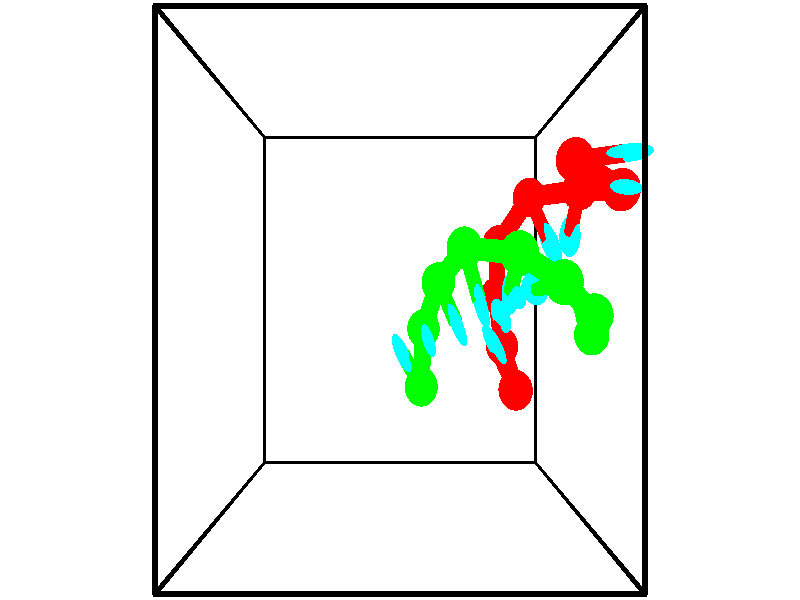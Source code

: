 // switches for output
#declare DRAW_BASES = 1; // possible values are 0, 1; only relevant for DNA ribbons
#declare DRAW_BASES_TYPE = 3; // possible values are 1, 2, 3; only relevant for DNA ribbons
#declare DRAW_FOG = 0; // set to 1 to enable fog

#include "colors.inc"

#include "transforms.inc"
background { rgb <1, 1, 1>}

#default {
   normal{
       ripples 0.25
       frequency 0.20
       turbulence 0.2
       lambda 5
   }
	finish {
		phong 0.1
		phong_size 40.
	}
}

// original window dimensions: 1024x640


// camera settings

camera {
	sky <-0, 1, 0>
	up <-0, 1, 0>
	right 1.6 * <1, 0, 0>
	location <2.5, 2.5, 11.1562>
	look_at <2.5, 2.5, 2.5>
	direction <0, 0, -8.6562>
	angle 67.0682
}


# declare cpy_camera_pos = <2.5, 2.5, 11.1562>;
# if (DRAW_FOG = 1)
fog {
	fog_type 2
	up vnormalize(cpy_camera_pos)
	color rgbt<1,1,1,0.3>
	distance 1e-5
	fog_alt 3e-3
	fog_offset 4
}
# end


// LIGHTS

# declare lum = 6;
global_settings {
	ambient_light rgb lum * <0.05, 0.05, 0.05>
	max_trace_level 15
}# declare cpy_direct_light_amount = 0.25;
light_source
{	1000 * <-1, -1, 1>,
	rgb lum * cpy_direct_light_amount
	parallel
}

light_source
{	1000 * <1, 1, -1>,
	rgb lum * cpy_direct_light_amount
	parallel
}

// strand 0

// nucleotide -1

// particle -1
sphere {
	<4.863170, 4.079506, 3.001975> 0.250000
	pigment { color rgbt <1,0,0,0> }
	no_shadow
}
cylinder {
	<5.194138, 4.078964, 3.226608>,  <5.392718, 4.078640, 3.361388>, 0.100000
	pigment { color rgbt <1,0,0,0> }
	no_shadow
}
cylinder {
	<5.194138, 4.078964, 3.226608>,  <4.863170, 4.079506, 3.001975>, 0.100000
	pigment { color rgbt <1,0,0,0> }
	no_shadow
}

// particle -1
sphere {
	<5.194138, 4.078964, 3.226608> 0.100000
	pigment { color rgbt <1,0,0,0> }
	no_shadow
}
sphere {
	0, 1
	scale<0.080000,0.200000,0.300000>
	matrix <-0.060357, -0.994419, 0.086531,
		0.558331, -0.105493, -0.822884,
		0.827420, -0.001354, 0.561582,
		5.442364, 4.078558, 3.395083>
	pigment { color rgbt <0,1,1,0> }
	no_shadow
}
cylinder {
	<5.584139, 3.778864, 2.755537>,  <4.863170, 4.079506, 3.001975>, 0.130000
	pigment { color rgbt <1,0,0,0> }
	no_shadow
}

// nucleotide -1

// particle -1
sphere {
	<5.584139, 3.778864, 2.755537> 0.250000
	pigment { color rgbt <1,0,0,0> }
	no_shadow
}
cylinder {
	<5.477524, 3.736855, 3.138771>,  <5.413555, 3.711649, 3.368711>, 0.100000
	pigment { color rgbt <1,0,0,0> }
	no_shadow
}
cylinder {
	<5.477524, 3.736855, 3.138771>,  <5.584139, 3.778864, 2.755537>, 0.100000
	pigment { color rgbt <1,0,0,0> }
	no_shadow
}

// particle -1
sphere {
	<5.477524, 3.736855, 3.138771> 0.100000
	pigment { color rgbt <1,0,0,0> }
	no_shadow
}
sphere {
	0, 1
	scale<0.080000,0.200000,0.300000>
	matrix <-0.104666, -0.985013, -0.137094,
		0.958124, -0.136820, 0.251552,
		-0.266539, -0.105024, 0.958085,
		5.397562, 3.705347, 3.426197>
	pigment { color rgbt <0,1,1,0> }
	no_shadow
}
cylinder {
	<5.146760, 3.851336, 2.255954>,  <5.584139, 3.778864, 2.755537>, 0.130000
	pigment { color rgbt <1,0,0,0> }
	no_shadow
}

// nucleotide -1

// particle -1
sphere {
	<5.146760, 3.851336, 2.255954> 0.250000
	pigment { color rgbt <1,0,0,0> }
	no_shadow
}
cylinder {
	<5.138161, 3.547058, 1.996452>,  <5.133001, 3.364491, 1.840751>, 0.100000
	pigment { color rgbt <1,0,0,0> }
	no_shadow
}
cylinder {
	<5.138161, 3.547058, 1.996452>,  <5.146760, 3.851336, 2.255954>, 0.100000
	pigment { color rgbt <1,0,0,0> }
	no_shadow
}

// particle -1
sphere {
	<5.138161, 3.547058, 1.996452> 0.100000
	pigment { color rgbt <1,0,0,0> }
	no_shadow
}
sphere {
	0, 1
	scale<0.080000,0.200000,0.300000>
	matrix <-0.846391, -0.331533, 0.416784,
		-0.532129, 0.558059, -0.636718,
		-0.021497, -0.760694, -0.648754,
		5.131711, 3.318850, 1.801826>
	pigment { color rgbt <0,1,1,0> }
	no_shadow
}
cylinder {
	<4.510486, 3.833568, 1.752623>,  <5.146760, 3.851336, 2.255954>, 0.130000
	pigment { color rgbt <1,0,0,0> }
	no_shadow
}

// nucleotide -1

// particle -1
sphere {
	<4.510486, 3.833568, 1.752623> 0.250000
	pigment { color rgbt <1,0,0,0> }
	no_shadow
}
cylinder {
	<4.674129, 3.482620, 1.852905>,  <4.772316, 3.272052, 1.913075>, 0.100000
	pigment { color rgbt <1,0,0,0> }
	no_shadow
}
cylinder {
	<4.674129, 3.482620, 1.852905>,  <4.510486, 3.833568, 1.752623>, 0.100000
	pigment { color rgbt <1,0,0,0> }
	no_shadow
}

// particle -1
sphere {
	<4.674129, 3.482620, 1.852905> 0.100000
	pigment { color rgbt <1,0,0,0> }
	no_shadow
}
sphere {
	0, 1
	scale<0.080000,0.200000,0.300000>
	matrix <-0.892741, -0.328006, 0.308911,
		-0.188796, -0.350194, -0.917453,
		0.409109, -0.877369, 0.250706,
		4.796862, 3.219409, 1.928117>
	pigment { color rgbt <0,1,1,0> }
	no_shadow
}
cylinder {
	<4.072782, 3.244815, 1.505254>,  <4.510486, 3.833568, 1.752623>, 0.130000
	pigment { color rgbt <1,0,0,0> }
	no_shadow
}

// nucleotide -1

// particle -1
sphere {
	<4.072782, 3.244815, 1.505254> 0.250000
	pigment { color rgbt <1,0,0,0> }
	no_shadow
}
cylinder {
	<4.292709, 3.051071, 1.777458>,  <4.424666, 2.934825, 1.940781>, 0.100000
	pigment { color rgbt <1,0,0,0> }
	no_shadow
}
cylinder {
	<4.292709, 3.051071, 1.777458>,  <4.072782, 3.244815, 1.505254>, 0.100000
	pigment { color rgbt <1,0,0,0> }
	no_shadow
}

// particle -1
sphere {
	<4.292709, 3.051071, 1.777458> 0.100000
	pigment { color rgbt <1,0,0,0> }
	no_shadow
}
sphere {
	0, 1
	scale<0.080000,0.200000,0.300000>
	matrix <-0.795348, -0.552484, 0.249367,
		0.255187, -0.678349, -0.689001,
		0.549819, -0.484360, 0.680510,
		4.457655, 2.905763, 1.981611>
	pigment { color rgbt <0,1,1,0> }
	no_shadow
}
cylinder {
	<4.062581, 2.556817, 1.346880>,  <4.072782, 3.244815, 1.505254>, 0.130000
	pigment { color rgbt <1,0,0,0> }
	no_shadow
}

// nucleotide -1

// particle -1
sphere {
	<4.062581, 2.556817, 1.346880> 0.250000
	pigment { color rgbt <1,0,0,0> }
	no_shadow
}
cylinder {
	<4.162846, 2.563377, 1.734055>,  <4.223004, 2.567314, 1.966359>, 0.100000
	pigment { color rgbt <1,0,0,0> }
	no_shadow
}
cylinder {
	<4.162846, 2.563377, 1.734055>,  <4.062581, 2.556817, 1.346880>, 0.100000
	pigment { color rgbt <1,0,0,0> }
	no_shadow
}

// particle -1
sphere {
	<4.162846, 2.563377, 1.734055> 0.100000
	pigment { color rgbt <1,0,0,0> }
	no_shadow
}
sphere {
	0, 1
	scale<0.080000,0.200000,0.300000>
	matrix <-0.861929, -0.451423, 0.230859,
		0.440735, -0.892159, -0.099016,
		0.250662, 0.016403, 0.967936,
		4.238044, 2.568298, 2.024435>
	pigment { color rgbt <0,1,1,0> }
	no_shadow
}
cylinder {
	<4.111786, 1.890644, 1.617837>,  <4.062581, 2.556817, 1.346880>, 0.130000
	pigment { color rgbt <1,0,0,0> }
	no_shadow
}

// nucleotide -1

// particle -1
sphere {
	<4.111786, 1.890644, 1.617837> 0.250000
	pigment { color rgbt <1,0,0,0> }
	no_shadow
}
cylinder {
	<4.048237, 2.124008, 1.936432>,  <4.010107, 2.264027, 2.127589>, 0.100000
	pigment { color rgbt <1,0,0,0> }
	no_shadow
}
cylinder {
	<4.048237, 2.124008, 1.936432>,  <4.111786, 1.890644, 1.617837>, 0.100000
	pigment { color rgbt <1,0,0,0> }
	no_shadow
}

// particle -1
sphere {
	<4.048237, 2.124008, 1.936432> 0.100000
	pigment { color rgbt <1,0,0,0> }
	no_shadow
}
sphere {
	0, 1
	scale<0.080000,0.200000,0.300000>
	matrix <-0.772941, -0.575420, 0.267307,
		0.614264, -0.573169, 0.542362,
		-0.158874, 0.583411, 0.796486,
		4.000575, 2.299031, 2.175378>
	pigment { color rgbt <0,1,1,0> }
	no_shadow
}
cylinder {
	<4.212917, 1.386621, 2.208832>,  <4.111786, 1.890644, 1.617837>, 0.130000
	pigment { color rgbt <1,0,0,0> }
	no_shadow
}

// nucleotide -1

// particle -1
sphere {
	<4.212917, 1.386621, 2.208832> 0.250000
	pigment { color rgbt <1,0,0,0> }
	no_shadow
}
cylinder {
	<4.014606, 1.711807, 2.331009>,  <3.895620, 1.906919, 2.404315>, 0.100000
	pigment { color rgbt <1,0,0,0> }
	no_shadow
}
cylinder {
	<4.014606, 1.711807, 2.331009>,  <4.212917, 1.386621, 2.208832>, 0.100000
	pigment { color rgbt <1,0,0,0> }
	no_shadow
}

// particle -1
sphere {
	<4.014606, 1.711807, 2.331009> 0.100000
	pigment { color rgbt <1,0,0,0> }
	no_shadow
}
sphere {
	0, 1
	scale<0.080000,0.200000,0.300000>
	matrix <-0.805426, -0.561959, 0.188388,
		0.324799, -0.152614, 0.933389,
		-0.495776, 0.812964, 0.305443,
		3.865874, 1.955697, 2.422642>
	pigment { color rgbt <0,1,1,0> }
	no_shadow
}
// strand 1

// nucleotide -1

// particle -1
sphere {
	<2.821404, 1.403863, 1.992842> 0.250000
	pigment { color rgbt <0,1,0,0> }
	no_shadow
}
cylinder {
	<2.655602, 1.664001, 2.247475>,  <2.556120, 1.820084, 2.400254>, 0.100000
	pigment { color rgbt <0,1,0,0> }
	no_shadow
}
cylinder {
	<2.655602, 1.664001, 2.247475>,  <2.821404, 1.403863, 1.992842>, 0.100000
	pigment { color rgbt <0,1,0,0> }
	no_shadow
}

// particle -1
sphere {
	<2.655602, 1.664001, 2.247475> 0.100000
	pigment { color rgbt <0,1,0,0> }
	no_shadow
}
sphere {
	0, 1
	scale<0.080000,0.200000,0.300000>
	matrix <0.901445, 0.389369, 0.189181,
		-0.124832, 0.652259, -0.747646,
		-0.414505, 0.650346, 0.636581,
		2.531250, 1.859105, 2.438449>
	pigment { color rgbt <0,1,1,0> }
	no_shadow
}
cylinder {
	<2.861949, 2.130052, 1.839244>,  <2.821404, 1.403863, 1.992842>, 0.130000
	pigment { color rgbt <0,1,0,0> }
	no_shadow
}

// nucleotide -1

// particle -1
sphere {
	<2.861949, 2.130052, 1.839244> 0.250000
	pigment { color rgbt <0,1,0,0> }
	no_shadow
}
cylinder {
	<2.886586, 2.065727, 2.233269>,  <2.901369, 2.027133, 2.469683>, 0.100000
	pigment { color rgbt <0,1,0,0> }
	no_shadow
}
cylinder {
	<2.886586, 2.065727, 2.233269>,  <2.861949, 2.130052, 1.839244>, 0.100000
	pigment { color rgbt <0,1,0,0> }
	no_shadow
}

// particle -1
sphere {
	<2.886586, 2.065727, 2.233269> 0.100000
	pigment { color rgbt <0,1,0,0> }
	no_shadow
}
sphere {
	0, 1
	scale<0.080000,0.200000,0.300000>
	matrix <0.937677, 0.347502, -0.001901,
		-0.342005, 0.923787, 0.172193,
		0.061594, -0.160811, 0.985061,
		2.905064, 2.017484, 2.528787>
	pigment { color rgbt <0,1,1,0> }
	no_shadow
}
cylinder {
	<3.069499, 2.716907, 2.192684>,  <2.861949, 2.130052, 1.839244>, 0.130000
	pigment { color rgbt <0,1,0,0> }
	no_shadow
}

// nucleotide -1

// particle -1
sphere {
	<3.069499, 2.716907, 2.192684> 0.250000
	pigment { color rgbt <0,1,0,0> }
	no_shadow
}
cylinder {
	<3.205312, 2.425415, 2.430565>,  <3.286799, 2.250520, 2.573294>, 0.100000
	pigment { color rgbt <0,1,0,0> }
	no_shadow
}
cylinder {
	<3.205312, 2.425415, 2.430565>,  <3.069499, 2.716907, 2.192684>, 0.100000
	pigment { color rgbt <0,1,0,0> }
	no_shadow
}

// particle -1
sphere {
	<3.205312, 2.425415, 2.430565> 0.100000
	pigment { color rgbt <0,1,0,0> }
	no_shadow
}
sphere {
	0, 1
	scale<0.080000,0.200000,0.300000>
	matrix <0.919618, 0.389971, -0.047176,
		-0.197538, 0.562917, 0.802560,
		0.339531, -0.728730, 0.594703,
		3.307171, 2.206796, 2.608976>
	pigment { color rgbt <0,1,1,0> }
	no_shadow
}
cylinder {
	<3.402605, 3.106691, 2.712578>,  <3.069499, 2.716907, 2.192684>, 0.130000
	pigment { color rgbt <0,1,0,0> }
	no_shadow
}

// nucleotide -1

// particle -1
sphere {
	<3.402605, 3.106691, 2.712578> 0.250000
	pigment { color rgbt <0,1,0,0> }
	no_shadow
}
cylinder {
	<3.533605, 2.729881, 2.683365>,  <3.612204, 2.503795, 2.665837>, 0.100000
	pigment { color rgbt <0,1,0,0> }
	no_shadow
}
cylinder {
	<3.533605, 2.729881, 2.683365>,  <3.402605, 3.106691, 2.712578>, 0.100000
	pigment { color rgbt <0,1,0,0> }
	no_shadow
}

// particle -1
sphere {
	<3.533605, 2.729881, 2.683365> 0.100000
	pigment { color rgbt <0,1,0,0> }
	no_shadow
}
sphere {
	0, 1
	scale<0.080000,0.200000,0.300000>
	matrix <0.937758, 0.333521, -0.096815,
		0.115560, -0.036781, 0.992619,
		0.327499, -0.942025, -0.073033,
		3.631854, 2.447274, 2.661455>
	pigment { color rgbt <0,1,1,0> }
	no_shadow
}
cylinder {
	<4.068164, 3.011798, 3.237712>,  <3.402605, 3.106691, 2.712578>, 0.130000
	pigment { color rgbt <0,1,0,0> }
	no_shadow
}

// nucleotide -1

// particle -1
sphere {
	<4.068164, 3.011798, 3.237712> 0.250000
	pigment { color rgbt <0,1,0,0> }
	no_shadow
}
cylinder {
	<4.054772, 2.759117, 2.927917>,  <4.046737, 2.607508, 2.742040>, 0.100000
	pigment { color rgbt <0,1,0,0> }
	no_shadow
}
cylinder {
	<4.054772, 2.759117, 2.927917>,  <4.068164, 3.011798, 3.237712>, 0.100000
	pigment { color rgbt <0,1,0,0> }
	no_shadow
}

// particle -1
sphere {
	<4.054772, 2.759117, 2.927917> 0.100000
	pigment { color rgbt <0,1,0,0> }
	no_shadow
}
sphere {
	0, 1
	scale<0.080000,0.200000,0.300000>
	matrix <0.956450, 0.204578, -0.208208,
		0.289968, -0.747729, 0.597343,
		-0.033480, -0.631703, -0.774487,
		4.044728, 2.569606, 2.695571>
	pigment { color rgbt <0,1,1,0> }
	no_shadow
}
cylinder {
	<4.644750, 2.695150, 3.258093>,  <4.068164, 3.011798, 3.237712>, 0.130000
	pigment { color rgbt <0,1,0,0> }
	no_shadow
}

// nucleotide -1

// particle -1
sphere {
	<4.644750, 2.695150, 3.258093> 0.250000
	pigment { color rgbt <0,1,0,0> }
	no_shadow
}
cylinder {
	<4.506955, 2.657806, 2.884438>,  <4.424278, 2.635400, 2.660244>, 0.100000
	pigment { color rgbt <0,1,0,0> }
	no_shadow
}
cylinder {
	<4.506955, 2.657806, 2.884438>,  <4.644750, 2.695150, 3.258093>, 0.100000
	pigment { color rgbt <0,1,0,0> }
	no_shadow
}

// particle -1
sphere {
	<4.506955, 2.657806, 2.884438> 0.100000
	pigment { color rgbt <0,1,0,0> }
	no_shadow
}
sphere {
	0, 1
	scale<0.080000,0.200000,0.300000>
	matrix <0.876793, 0.323611, -0.355681,
		0.335503, -0.941573, -0.029625,
		-0.344487, -0.093357, -0.934138,
		4.403609, 2.629799, 2.604196>
	pigment { color rgbt <0,1,1,0> }
	no_shadow
}
cylinder {
	<5.170892, 2.326170, 2.860758>,  <4.644750, 2.695150, 3.258093>, 0.130000
	pigment { color rgbt <0,1,0,0> }
	no_shadow
}

// nucleotide -1

// particle -1
sphere {
	<5.170892, 2.326170, 2.860758> 0.250000
	pigment { color rgbt <0,1,0,0> }
	no_shadow
}
cylinder {
	<4.946576, 2.528755, 2.598763>,  <4.811986, 2.650306, 2.441565>, 0.100000
	pigment { color rgbt <0,1,0,0> }
	no_shadow
}
cylinder {
	<4.946576, 2.528755, 2.598763>,  <5.170892, 2.326170, 2.860758>, 0.100000
	pigment { color rgbt <0,1,0,0> }
	no_shadow
}

// particle -1
sphere {
	<4.946576, 2.528755, 2.598763> 0.100000
	pigment { color rgbt <0,1,0,0> }
	no_shadow
}
sphere {
	0, 1
	scale<0.080000,0.200000,0.300000>
	matrix <0.819851, 0.229239, -0.524685,
		-0.115585, -0.831230, -0.543779,
		-0.560790, 0.506463, -0.654988,
		4.778339, 2.680694, 2.402266>
	pigment { color rgbt <0,1,1,0> }
	no_shadow
}
cylinder {
	<5.348201, 2.063167, 2.181517>,  <5.170892, 2.326170, 2.860758>, 0.130000
	pigment { color rgbt <0,1,0,0> }
	no_shadow
}

// nucleotide -1

// particle -1
sphere {
	<5.348201, 2.063167, 2.181517> 0.250000
	pigment { color rgbt <0,1,0,0> }
	no_shadow
}
cylinder {
	<5.184462, 2.423744, 2.125183>,  <5.086218, 2.640090, 2.091383>, 0.100000
	pigment { color rgbt <0,1,0,0> }
	no_shadow
}
cylinder {
	<5.184462, 2.423744, 2.125183>,  <5.348201, 2.063167, 2.181517>, 0.100000
	pigment { color rgbt <0,1,0,0> }
	no_shadow
}

// particle -1
sphere {
	<5.184462, 2.423744, 2.125183> 0.100000
	pigment { color rgbt <0,1,0,0> }
	no_shadow
}
sphere {
	0, 1
	scale<0.080000,0.200000,0.300000>
	matrix <0.789401, 0.272531, -0.550066,
		-0.457471, -0.336344, -0.823160,
		-0.409348, 0.901443, -0.140836,
		5.061657, 2.694177, 2.082932>
	pigment { color rgbt <0,1,1,0> }
	no_shadow
}
// box output
cylinder {
	<0.000000, 0.000000, 0.000000>,  <5.000000, 0.000000, 0.000000>, 0.025000
	pigment { color rgbt <0,0,0,0> }
	no_shadow
}
cylinder {
	<0.000000, 0.000000, 0.000000>,  <0.000000, 5.000000, 0.000000>, 0.025000
	pigment { color rgbt <0,0,0,0> }
	no_shadow
}
cylinder {
	<0.000000, 0.000000, 0.000000>,  <0.000000, 0.000000, 5.000000>, 0.025000
	pigment { color rgbt <0,0,0,0> }
	no_shadow
}
cylinder {
	<5.000000, 5.000000, 5.000000>,  <0.000000, 5.000000, 5.000000>, 0.025000
	pigment { color rgbt <0,0,0,0> }
	no_shadow
}
cylinder {
	<5.000000, 5.000000, 5.000000>,  <5.000000, 0.000000, 5.000000>, 0.025000
	pigment { color rgbt <0,0,0,0> }
	no_shadow
}
cylinder {
	<5.000000, 5.000000, 5.000000>,  <5.000000, 5.000000, 0.000000>, 0.025000
	pigment { color rgbt <0,0,0,0> }
	no_shadow
}
cylinder {
	<0.000000, 0.000000, 5.000000>,  <0.000000, 5.000000, 5.000000>, 0.025000
	pigment { color rgbt <0,0,0,0> }
	no_shadow
}
cylinder {
	<0.000000, 0.000000, 5.000000>,  <5.000000, 0.000000, 5.000000>, 0.025000
	pigment { color rgbt <0,0,0,0> }
	no_shadow
}
cylinder {
	<5.000000, 5.000000, 0.000000>,  <0.000000, 5.000000, 0.000000>, 0.025000
	pigment { color rgbt <0,0,0,0> }
	no_shadow
}
cylinder {
	<5.000000, 5.000000, 0.000000>,  <5.000000, 0.000000, 0.000000>, 0.025000
	pigment { color rgbt <0,0,0,0> }
	no_shadow
}
cylinder {
	<5.000000, 0.000000, 5.000000>,  <5.000000, 0.000000, 0.000000>, 0.025000
	pigment { color rgbt <0,0,0,0> }
	no_shadow
}
cylinder {
	<0.000000, 5.000000, 0.000000>,  <0.000000, 5.000000, 5.000000>, 0.025000
	pigment { color rgbt <0,0,0,0> }
	no_shadow
}
// end of box output
